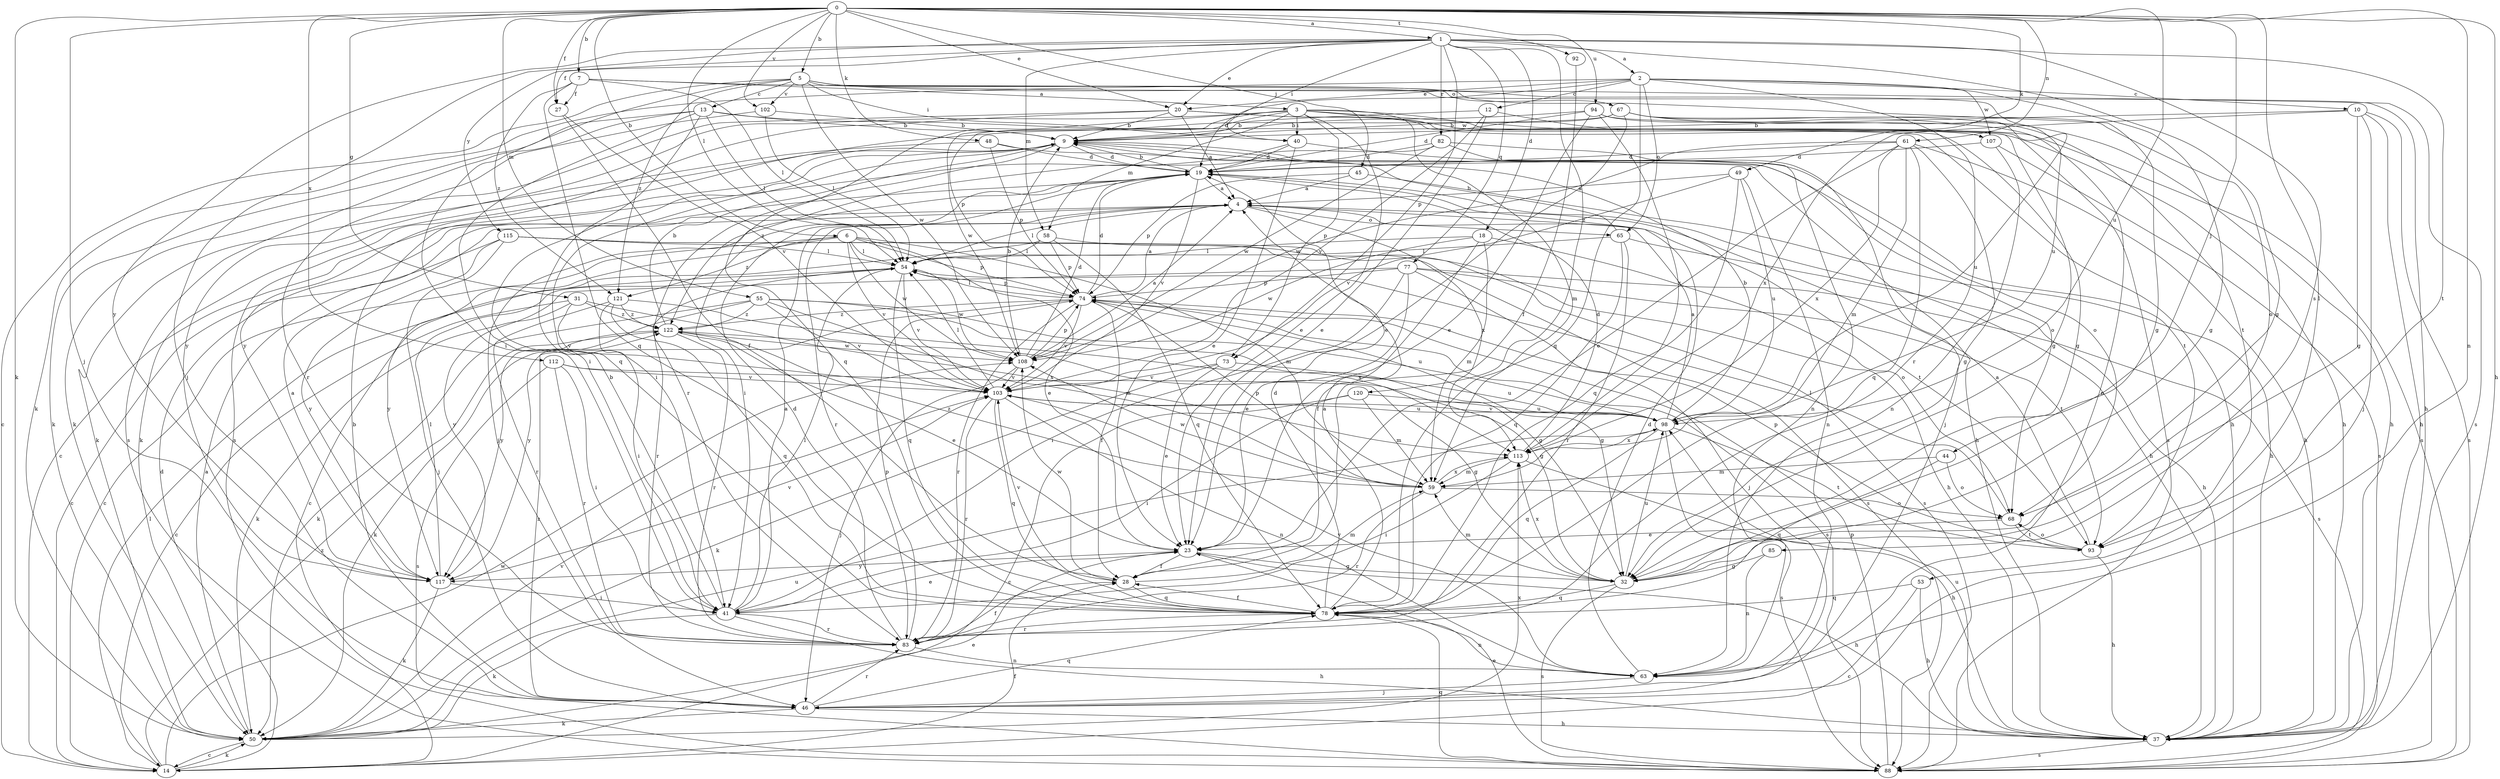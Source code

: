 strict digraph  {
0;
1;
2;
3;
4;
5;
6;
7;
9;
10;
12;
13;
14;
18;
19;
20;
23;
27;
28;
31;
32;
37;
40;
41;
44;
45;
46;
48;
49;
50;
53;
54;
55;
58;
59;
61;
63;
65;
67;
68;
73;
74;
77;
78;
82;
83;
85;
88;
92;
93;
94;
98;
102;
103;
107;
108;
112;
113;
115;
117;
120;
121;
122;
0 -> 1  [label=a];
0 -> 5  [label=b];
0 -> 6  [label=b];
0 -> 7  [label=b];
0 -> 20  [label=e];
0 -> 27  [label=f];
0 -> 31  [label=g];
0 -> 37  [label=h];
0 -> 44  [label=j];
0 -> 45  [label=j];
0 -> 46  [label=j];
0 -> 48  [label=k];
0 -> 49  [label=k];
0 -> 50  [label=k];
0 -> 53  [label=l];
0 -> 54  [label=l];
0 -> 55  [label=m];
0 -> 61  [label=n];
0 -> 63  [label=n];
0 -> 92  [label=t];
0 -> 94  [label=u];
0 -> 98  [label=u];
0 -> 102  [label=v];
0 -> 112  [label=x];
1 -> 2  [label=a];
1 -> 18  [label=d];
1 -> 20  [label=e];
1 -> 27  [label=f];
1 -> 32  [label=g];
1 -> 40  [label=i];
1 -> 46  [label=j];
1 -> 58  [label=m];
1 -> 73  [label=p];
1 -> 77  [label=q];
1 -> 82  [label=r];
1 -> 85  [label=s];
1 -> 93  [label=t];
1 -> 115  [label=y];
1 -> 117  [label=y];
1 -> 120  [label=z];
2 -> 10  [label=c];
2 -> 12  [label=c];
2 -> 19  [label=d];
2 -> 20  [label=e];
2 -> 32  [label=g];
2 -> 50  [label=k];
2 -> 65  [label=o];
2 -> 78  [label=q];
2 -> 83  [label=r];
2 -> 107  [label=w];
3 -> 23  [label=e];
3 -> 32  [label=g];
3 -> 40  [label=i];
3 -> 58  [label=m];
3 -> 59  [label=m];
3 -> 73  [label=p];
3 -> 74  [label=p];
3 -> 78  [label=q];
3 -> 88  [label=s];
3 -> 107  [label=w];
3 -> 108  [label=w];
3 -> 117  [label=y];
4 -> 54  [label=l];
4 -> 65  [label=o];
4 -> 83  [label=r];
4 -> 93  [label=t];
4 -> 113  [label=x];
5 -> 13  [label=c];
5 -> 14  [label=c];
5 -> 32  [label=g];
5 -> 40  [label=i];
5 -> 41  [label=i];
5 -> 67  [label=o];
5 -> 88  [label=s];
5 -> 98  [label=u];
5 -> 102  [label=v];
5 -> 108  [label=w];
5 -> 121  [label=z];
6 -> 14  [label=c];
6 -> 23  [label=e];
6 -> 54  [label=l];
6 -> 59  [label=m];
6 -> 74  [label=p];
6 -> 103  [label=v];
6 -> 108  [label=w];
6 -> 117  [label=y];
6 -> 121  [label=z];
7 -> 3  [label=a];
7 -> 27  [label=f];
7 -> 37  [label=h];
7 -> 54  [label=l];
7 -> 78  [label=q];
7 -> 121  [label=z];
9 -> 19  [label=d];
9 -> 41  [label=i];
9 -> 50  [label=k];
9 -> 68  [label=o];
9 -> 83  [label=r];
9 -> 93  [label=t];
10 -> 9  [label=b];
10 -> 32  [label=g];
10 -> 37  [label=h];
10 -> 46  [label=j];
10 -> 88  [label=s];
10 -> 113  [label=x];
12 -> 9  [label=b];
12 -> 23  [label=e];
12 -> 88  [label=s];
12 -> 103  [label=v];
13 -> 9  [label=b];
13 -> 37  [label=h];
13 -> 41  [label=i];
13 -> 50  [label=k];
13 -> 54  [label=l];
13 -> 78  [label=q];
13 -> 88  [label=s];
14 -> 19  [label=d];
14 -> 28  [label=f];
14 -> 50  [label=k];
14 -> 54  [label=l];
14 -> 108  [label=w];
14 -> 122  [label=z];
18 -> 28  [label=f];
18 -> 54  [label=l];
18 -> 59  [label=m];
18 -> 68  [label=o];
18 -> 108  [label=w];
19 -> 4  [label=a];
19 -> 9  [label=b];
19 -> 37  [label=h];
19 -> 41  [label=i];
19 -> 46  [label=j];
19 -> 103  [label=v];
20 -> 4  [label=a];
20 -> 9  [label=b];
20 -> 32  [label=g];
20 -> 37  [label=h];
20 -> 50  [label=k];
20 -> 117  [label=y];
23 -> 28  [label=f];
23 -> 32  [label=g];
23 -> 37  [label=h];
23 -> 117  [label=y];
27 -> 28  [label=f];
27 -> 103  [label=v];
28 -> 59  [label=m];
28 -> 78  [label=q];
28 -> 103  [label=v];
28 -> 108  [label=w];
31 -> 14  [label=c];
31 -> 50  [label=k];
31 -> 103  [label=v];
31 -> 113  [label=x];
31 -> 122  [label=z];
32 -> 59  [label=m];
32 -> 78  [label=q];
32 -> 88  [label=s];
32 -> 98  [label=u];
32 -> 113  [label=x];
37 -> 88  [label=s];
37 -> 98  [label=u];
40 -> 14  [label=c];
40 -> 19  [label=d];
40 -> 23  [label=e];
40 -> 68  [label=o];
41 -> 4  [label=a];
41 -> 9  [label=b];
41 -> 23  [label=e];
41 -> 37  [label=h];
41 -> 50  [label=k];
41 -> 54  [label=l];
41 -> 83  [label=r];
44 -> 59  [label=m];
44 -> 68  [label=o];
44 -> 78  [label=q];
45 -> 4  [label=a];
45 -> 37  [label=h];
45 -> 74  [label=p];
46 -> 9  [label=b];
46 -> 37  [label=h];
46 -> 50  [label=k];
46 -> 78  [label=q];
46 -> 83  [label=r];
46 -> 122  [label=z];
48 -> 19  [label=d];
48 -> 37  [label=h];
48 -> 50  [label=k];
48 -> 74  [label=p];
49 -> 4  [label=a];
49 -> 63  [label=n];
49 -> 78  [label=q];
49 -> 98  [label=u];
49 -> 103  [label=v];
50 -> 4  [label=a];
50 -> 14  [label=c];
50 -> 23  [label=e];
50 -> 98  [label=u];
50 -> 103  [label=v];
50 -> 113  [label=x];
53 -> 14  [label=c];
53 -> 37  [label=h];
53 -> 78  [label=q];
54 -> 74  [label=p];
54 -> 78  [label=q];
54 -> 83  [label=r];
54 -> 103  [label=v];
54 -> 108  [label=w];
55 -> 32  [label=g];
55 -> 50  [label=k];
55 -> 59  [label=m];
55 -> 98  [label=u];
55 -> 103  [label=v];
55 -> 117  [label=y];
55 -> 122  [label=z];
58 -> 14  [label=c];
58 -> 54  [label=l];
58 -> 74  [label=p];
58 -> 78  [label=q];
58 -> 88  [label=s];
59 -> 68  [label=o];
59 -> 74  [label=p];
59 -> 83  [label=r];
59 -> 108  [label=w];
59 -> 113  [label=x];
59 -> 122  [label=z];
61 -> 19  [label=d];
61 -> 23  [label=e];
61 -> 32  [label=g];
61 -> 37  [label=h];
61 -> 59  [label=m];
61 -> 78  [label=q];
61 -> 108  [label=w];
61 -> 113  [label=x];
63 -> 19  [label=d];
63 -> 46  [label=j];
63 -> 103  [label=v];
65 -> 9  [label=b];
65 -> 37  [label=h];
65 -> 54  [label=l];
65 -> 78  [label=q];
65 -> 83  [label=r];
67 -> 9  [label=b];
67 -> 23  [label=e];
67 -> 68  [label=o];
67 -> 88  [label=s];
67 -> 93  [label=t];
67 -> 98  [label=u];
68 -> 23  [label=e];
68 -> 54  [label=l];
68 -> 93  [label=t];
73 -> 23  [label=e];
73 -> 50  [label=k];
73 -> 98  [label=u];
73 -> 103  [label=v];
74 -> 4  [label=a];
74 -> 19  [label=d];
74 -> 28  [label=f];
74 -> 32  [label=g];
74 -> 54  [label=l];
74 -> 83  [label=r];
74 -> 88  [label=s];
74 -> 103  [label=v];
74 -> 117  [label=y];
74 -> 122  [label=z];
77 -> 23  [label=e];
77 -> 41  [label=i];
77 -> 46  [label=j];
77 -> 74  [label=p];
77 -> 88  [label=s];
77 -> 93  [label=t];
77 -> 117  [label=y];
78 -> 4  [label=a];
78 -> 19  [label=d];
78 -> 28  [label=f];
78 -> 63  [label=n];
78 -> 83  [label=r];
82 -> 19  [label=d];
82 -> 46  [label=j];
82 -> 63  [label=n];
82 -> 108  [label=w];
82 -> 122  [label=z];
83 -> 19  [label=d];
83 -> 28  [label=f];
83 -> 63  [label=n];
83 -> 74  [label=p];
85 -> 32  [label=g];
85 -> 63  [label=n];
88 -> 23  [label=e];
88 -> 74  [label=p];
88 -> 78  [label=q];
92 -> 28  [label=f];
93 -> 4  [label=a];
93 -> 37  [label=h];
93 -> 68  [label=o];
93 -> 74  [label=p];
94 -> 9  [label=b];
94 -> 19  [label=d];
94 -> 23  [label=e];
94 -> 37  [label=h];
94 -> 63  [label=n];
94 -> 113  [label=x];
98 -> 4  [label=a];
98 -> 9  [label=b];
98 -> 78  [label=q];
98 -> 88  [label=s];
98 -> 93  [label=t];
98 -> 103  [label=v];
98 -> 113  [label=x];
102 -> 9  [label=b];
102 -> 54  [label=l];
102 -> 83  [label=r];
103 -> 54  [label=l];
103 -> 63  [label=n];
103 -> 78  [label=q];
103 -> 83  [label=r];
103 -> 98  [label=u];
107 -> 19  [label=d];
107 -> 63  [label=n];
107 -> 88  [label=s];
108 -> 4  [label=a];
108 -> 9  [label=b];
108 -> 19  [label=d];
108 -> 46  [label=j];
108 -> 74  [label=p];
108 -> 103  [label=v];
112 -> 32  [label=g];
112 -> 41  [label=i];
112 -> 83  [label=r];
112 -> 88  [label=s];
112 -> 103  [label=v];
113 -> 19  [label=d];
113 -> 37  [label=h];
113 -> 41  [label=i];
113 -> 59  [label=m];
115 -> 14  [label=c];
115 -> 37  [label=h];
115 -> 46  [label=j];
115 -> 54  [label=l];
115 -> 88  [label=s];
115 -> 117  [label=y];
117 -> 4  [label=a];
117 -> 41  [label=i];
117 -> 50  [label=k];
117 -> 54  [label=l];
117 -> 103  [label=v];
120 -> 14  [label=c];
120 -> 41  [label=i];
120 -> 59  [label=m];
120 -> 98  [label=u];
121 -> 41  [label=i];
121 -> 78  [label=q];
121 -> 83  [label=r];
121 -> 113  [label=x];
121 -> 122  [label=z];
122 -> 9  [label=b];
122 -> 23  [label=e];
122 -> 32  [label=g];
122 -> 50  [label=k];
122 -> 83  [label=r];
122 -> 108  [label=w];
}
